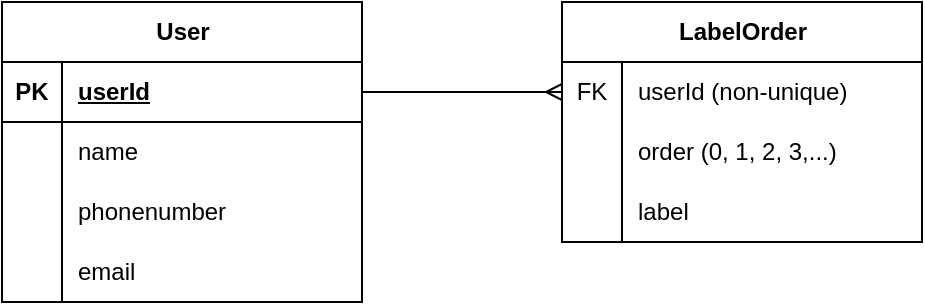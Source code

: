 <mxfile version="22.1.4" type="github" pages="4">
  <diagram name="ERD" id="lMEs5e1A_-VOneBFKFSz">
    <mxGraphModel dx="996" dy="614" grid="0" gridSize="10" guides="1" tooltips="1" connect="1" arrows="1" fold="1" page="0" pageScale="1" pageWidth="850" pageHeight="1100" math="0" shadow="0">
      <root>
        <mxCell id="0" />
        <mxCell id="1" parent="0" />
        <mxCell id="86kL3dHlgh31OXQHPd6T-2" value="User" style="shape=table;startSize=30;container=1;collapsible=1;childLayout=tableLayout;fixedRows=1;rowLines=0;fontStyle=1;align=center;resizeLast=1;html=1;" parent="1" vertex="1">
          <mxGeometry x="160" y="170" width="180" height="150" as="geometry" />
        </mxCell>
        <mxCell id="86kL3dHlgh31OXQHPd6T-3" value="" style="shape=tableRow;horizontal=0;startSize=0;swimlaneHead=0;swimlaneBody=0;fillColor=none;collapsible=0;dropTarget=0;points=[[0,0.5],[1,0.5]];portConstraint=eastwest;top=0;left=0;right=0;bottom=1;" parent="86kL3dHlgh31OXQHPd6T-2" vertex="1">
          <mxGeometry y="30" width="180" height="30" as="geometry" />
        </mxCell>
        <mxCell id="86kL3dHlgh31OXQHPd6T-4" value="PK" style="shape=partialRectangle;connectable=0;fillColor=none;top=0;left=0;bottom=0;right=0;fontStyle=1;overflow=hidden;whiteSpace=wrap;html=1;" parent="86kL3dHlgh31OXQHPd6T-3" vertex="1">
          <mxGeometry width="30" height="30" as="geometry">
            <mxRectangle width="30" height="30" as="alternateBounds" />
          </mxGeometry>
        </mxCell>
        <mxCell id="86kL3dHlgh31OXQHPd6T-5" value="userId" style="shape=partialRectangle;connectable=0;fillColor=none;top=0;left=0;bottom=0;right=0;align=left;spacingLeft=6;fontStyle=5;overflow=hidden;whiteSpace=wrap;html=1;" parent="86kL3dHlgh31OXQHPd6T-3" vertex="1">
          <mxGeometry x="30" width="150" height="30" as="geometry">
            <mxRectangle width="150" height="30" as="alternateBounds" />
          </mxGeometry>
        </mxCell>
        <mxCell id="86kL3dHlgh31OXQHPd6T-6" value="" style="shape=tableRow;horizontal=0;startSize=0;swimlaneHead=0;swimlaneBody=0;fillColor=none;collapsible=0;dropTarget=0;points=[[0,0.5],[1,0.5]];portConstraint=eastwest;top=0;left=0;right=0;bottom=0;" parent="86kL3dHlgh31OXQHPd6T-2" vertex="1">
          <mxGeometry y="60" width="180" height="30" as="geometry" />
        </mxCell>
        <mxCell id="86kL3dHlgh31OXQHPd6T-7" value="" style="shape=partialRectangle;connectable=0;fillColor=none;top=0;left=0;bottom=0;right=0;editable=1;overflow=hidden;whiteSpace=wrap;html=1;" parent="86kL3dHlgh31OXQHPd6T-6" vertex="1">
          <mxGeometry width="30" height="30" as="geometry">
            <mxRectangle width="30" height="30" as="alternateBounds" />
          </mxGeometry>
        </mxCell>
        <mxCell id="86kL3dHlgh31OXQHPd6T-8" value="name" style="shape=partialRectangle;connectable=0;fillColor=none;top=0;left=0;bottom=0;right=0;align=left;spacingLeft=6;overflow=hidden;whiteSpace=wrap;html=1;" parent="86kL3dHlgh31OXQHPd6T-6" vertex="1">
          <mxGeometry x="30" width="150" height="30" as="geometry">
            <mxRectangle width="150" height="30" as="alternateBounds" />
          </mxGeometry>
        </mxCell>
        <mxCell id="86kL3dHlgh31OXQHPd6T-9" value="" style="shape=tableRow;horizontal=0;startSize=0;swimlaneHead=0;swimlaneBody=0;fillColor=none;collapsible=0;dropTarget=0;points=[[0,0.5],[1,0.5]];portConstraint=eastwest;top=0;left=0;right=0;bottom=0;" parent="86kL3dHlgh31OXQHPd6T-2" vertex="1">
          <mxGeometry y="90" width="180" height="30" as="geometry" />
        </mxCell>
        <mxCell id="86kL3dHlgh31OXQHPd6T-10" value="" style="shape=partialRectangle;connectable=0;fillColor=none;top=0;left=0;bottom=0;right=0;editable=1;overflow=hidden;whiteSpace=wrap;html=1;" parent="86kL3dHlgh31OXQHPd6T-9" vertex="1">
          <mxGeometry width="30" height="30" as="geometry">
            <mxRectangle width="30" height="30" as="alternateBounds" />
          </mxGeometry>
        </mxCell>
        <mxCell id="86kL3dHlgh31OXQHPd6T-11" value="phonenumber" style="shape=partialRectangle;connectable=0;fillColor=none;top=0;left=0;bottom=0;right=0;align=left;spacingLeft=6;overflow=hidden;whiteSpace=wrap;html=1;" parent="86kL3dHlgh31OXQHPd6T-9" vertex="1">
          <mxGeometry x="30" width="150" height="30" as="geometry">
            <mxRectangle width="150" height="30" as="alternateBounds" />
          </mxGeometry>
        </mxCell>
        <mxCell id="86kL3dHlgh31OXQHPd6T-12" value="" style="shape=tableRow;horizontal=0;startSize=0;swimlaneHead=0;swimlaneBody=0;fillColor=none;collapsible=0;dropTarget=0;points=[[0,0.5],[1,0.5]];portConstraint=eastwest;top=0;left=0;right=0;bottom=0;" parent="86kL3dHlgh31OXQHPd6T-2" vertex="1">
          <mxGeometry y="120" width="180" height="30" as="geometry" />
        </mxCell>
        <mxCell id="86kL3dHlgh31OXQHPd6T-13" value="" style="shape=partialRectangle;connectable=0;fillColor=none;top=0;left=0;bottom=0;right=0;editable=1;overflow=hidden;whiteSpace=wrap;html=1;" parent="86kL3dHlgh31OXQHPd6T-12" vertex="1">
          <mxGeometry width="30" height="30" as="geometry">
            <mxRectangle width="30" height="30" as="alternateBounds" />
          </mxGeometry>
        </mxCell>
        <mxCell id="86kL3dHlgh31OXQHPd6T-14" value="email" style="shape=partialRectangle;connectable=0;fillColor=none;top=0;left=0;bottom=0;right=0;align=left;spacingLeft=6;overflow=hidden;whiteSpace=wrap;html=1;" parent="86kL3dHlgh31OXQHPd6T-12" vertex="1">
          <mxGeometry x="30" width="150" height="30" as="geometry">
            <mxRectangle width="150" height="30" as="alternateBounds" />
          </mxGeometry>
        </mxCell>
        <mxCell id="86kL3dHlgh31OXQHPd6T-15" value="LabelOrder" style="shape=table;startSize=30;container=1;collapsible=1;childLayout=tableLayout;fixedRows=1;rowLines=0;fontStyle=1;align=center;resizeLast=1;html=1;" parent="1" vertex="1">
          <mxGeometry x="440" y="170" width="180" height="120" as="geometry" />
        </mxCell>
        <mxCell id="86kL3dHlgh31OXQHPd6T-19" value="" style="shape=tableRow;horizontal=0;startSize=0;swimlaneHead=0;swimlaneBody=0;fillColor=none;collapsible=0;dropTarget=0;points=[[0,0.5],[1,0.5]];portConstraint=eastwest;top=0;left=0;right=0;bottom=0;" parent="86kL3dHlgh31OXQHPd6T-15" vertex="1">
          <mxGeometry y="30" width="180" height="30" as="geometry" />
        </mxCell>
        <mxCell id="86kL3dHlgh31OXQHPd6T-20" value="FK" style="shape=partialRectangle;connectable=0;fillColor=none;top=0;left=0;bottom=0;right=0;editable=1;overflow=hidden;whiteSpace=wrap;html=1;" parent="86kL3dHlgh31OXQHPd6T-19" vertex="1">
          <mxGeometry width="30" height="30" as="geometry">
            <mxRectangle width="30" height="30" as="alternateBounds" />
          </mxGeometry>
        </mxCell>
        <mxCell id="86kL3dHlgh31OXQHPd6T-21" value="userId (non-unique)" style="shape=partialRectangle;connectable=0;fillColor=none;top=0;left=0;bottom=0;right=0;align=left;spacingLeft=6;overflow=hidden;whiteSpace=wrap;html=1;" parent="86kL3dHlgh31OXQHPd6T-19" vertex="1">
          <mxGeometry x="30" width="150" height="30" as="geometry">
            <mxRectangle width="150" height="30" as="alternateBounds" />
          </mxGeometry>
        </mxCell>
        <mxCell id="86kL3dHlgh31OXQHPd6T-22" value="" style="shape=tableRow;horizontal=0;startSize=0;swimlaneHead=0;swimlaneBody=0;fillColor=none;collapsible=0;dropTarget=0;points=[[0,0.5],[1,0.5]];portConstraint=eastwest;top=0;left=0;right=0;bottom=0;" parent="86kL3dHlgh31OXQHPd6T-15" vertex="1">
          <mxGeometry y="60" width="180" height="30" as="geometry" />
        </mxCell>
        <mxCell id="86kL3dHlgh31OXQHPd6T-23" value="" style="shape=partialRectangle;connectable=0;fillColor=none;top=0;left=0;bottom=0;right=0;editable=1;overflow=hidden;whiteSpace=wrap;html=1;" parent="86kL3dHlgh31OXQHPd6T-22" vertex="1">
          <mxGeometry width="30" height="30" as="geometry">
            <mxRectangle width="30" height="30" as="alternateBounds" />
          </mxGeometry>
        </mxCell>
        <mxCell id="86kL3dHlgh31OXQHPd6T-24" value="order (0, 1, 2, 3,...)" style="shape=partialRectangle;connectable=0;fillColor=none;top=0;left=0;bottom=0;right=0;align=left;spacingLeft=6;overflow=hidden;whiteSpace=wrap;html=1;" parent="86kL3dHlgh31OXQHPd6T-22" vertex="1">
          <mxGeometry x="30" width="150" height="30" as="geometry">
            <mxRectangle width="150" height="30" as="alternateBounds" />
          </mxGeometry>
        </mxCell>
        <mxCell id="86kL3dHlgh31OXQHPd6T-25" value="" style="shape=tableRow;horizontal=0;startSize=0;swimlaneHead=0;swimlaneBody=0;fillColor=none;collapsible=0;dropTarget=0;points=[[0,0.5],[1,0.5]];portConstraint=eastwest;top=0;left=0;right=0;bottom=0;" parent="86kL3dHlgh31OXQHPd6T-15" vertex="1">
          <mxGeometry y="90" width="180" height="30" as="geometry" />
        </mxCell>
        <mxCell id="86kL3dHlgh31OXQHPd6T-26" value="" style="shape=partialRectangle;connectable=0;fillColor=none;top=0;left=0;bottom=0;right=0;editable=1;overflow=hidden;whiteSpace=wrap;html=1;" parent="86kL3dHlgh31OXQHPd6T-25" vertex="1">
          <mxGeometry width="30" height="30" as="geometry">
            <mxRectangle width="30" height="30" as="alternateBounds" />
          </mxGeometry>
        </mxCell>
        <mxCell id="86kL3dHlgh31OXQHPd6T-27" value="label" style="shape=partialRectangle;connectable=0;fillColor=none;top=0;left=0;bottom=0;right=0;align=left;spacingLeft=6;overflow=hidden;whiteSpace=wrap;html=1;" parent="86kL3dHlgh31OXQHPd6T-25" vertex="1">
          <mxGeometry x="30" width="150" height="30" as="geometry">
            <mxRectangle width="150" height="30" as="alternateBounds" />
          </mxGeometry>
        </mxCell>
        <mxCell id="86kL3dHlgh31OXQHPd6T-33" value="" style="edgeStyle=entityRelationEdgeStyle;fontSize=12;html=1;endArrow=ERmany;rounded=0;exitX=1;exitY=0.5;exitDx=0;exitDy=0;entryX=0;entryY=0.5;entryDx=0;entryDy=0;" parent="1" source="86kL3dHlgh31OXQHPd6T-3" target="86kL3dHlgh31OXQHPd6T-19" edge="1">
          <mxGeometry width="100" height="100" relative="1" as="geometry">
            <mxPoint x="190" y="110" as="sourcePoint" />
            <mxPoint x="420" y="165" as="targetPoint" />
          </mxGeometry>
        </mxCell>
      </root>
    </mxGraphModel>
  </diagram>
  <diagram id="L5UDp4rwYnVXYb-ExI24" name="Mobile App Features Flow">
    <mxGraphModel dx="1796" dy="614" grid="0" gridSize="10" guides="1" tooltips="1" connect="1" arrows="1" fold="1" page="0" pageScale="1" pageWidth="850" pageHeight="1100" math="0" shadow="0">
      <root>
        <mxCell id="0" />
        <mxCell id="1" parent="0" />
        <mxCell id="Fh4GGejoJeYBjuRcW_qC-19" style="edgeStyle=orthogonalEdgeStyle;rounded=0;orthogonalLoop=1;jettySize=auto;html=1;entryX=0.25;entryY=1;entryDx=0;entryDy=0;" parent="1" source="Fh4GGejoJeYBjuRcW_qC-7" target="Fh4GGejoJeYBjuRcW_qC-12" edge="1">
          <mxGeometry relative="1" as="geometry" />
        </mxCell>
        <mxCell id="Fh4GGejoJeYBjuRcW_qC-7" value="Mobile Appication Features" style="swimlane;fontStyle=0;childLayout=stackLayout;horizontal=1;startSize=30;horizontalStack=0;resizeParent=1;resizeParentMax=0;resizeLast=0;collapsible=1;marginBottom=0;whiteSpace=wrap;html=1;" parent="1" vertex="1">
          <mxGeometry x="20" y="290" width="300" height="150" as="geometry" />
        </mxCell>
        <mxCell id="Fh4GGejoJeYBjuRcW_qC-8" value="Hiển thị video từ camera Esp32 trên ứng dụng" style="text;strokeColor=none;fillColor=none;align=left;verticalAlign=middle;spacingLeft=4;spacingRight=4;overflow=hidden;points=[[0,0.5],[1,0.5]];portConstraint=eastwest;rotatable=0;whiteSpace=wrap;html=1;" parent="Fh4GGejoJeYBjuRcW_qC-7" vertex="1">
          <mxGeometry y="30" width="300" height="30" as="geometry" />
        </mxCell>
        <mxCell id="Fh4GGejoJeYBjuRcW_qC-9" value="Điều chỉnh góc quay của camera thông qua động cơ" style="text;strokeColor=none;fillColor=none;align=left;verticalAlign=middle;spacingLeft=4;spacingRight=4;overflow=hidden;points=[[0,0.5],[1,0.5]];portConstraint=eastwest;rotatable=0;whiteSpace=wrap;html=1;" parent="Fh4GGejoJeYBjuRcW_qC-7" vertex="1">
          <mxGeometry y="60" width="300" height="30" as="geometry" />
        </mxCell>
        <mxCell id="Fh4GGejoJeYBjuRcW_qC-10" value="Hiển thị tên hành động vừa nhận diện." style="text;strokeColor=none;fillColor=none;align=left;verticalAlign=middle;spacingLeft=4;spacingRight=4;overflow=hidden;points=[[0,0.5],[1,0.5]];portConstraint=eastwest;rotatable=0;whiteSpace=wrap;html=1;" parent="Fh4GGejoJeYBjuRcW_qC-7" vertex="1">
          <mxGeometry y="90" width="300" height="30" as="geometry" />
        </mxCell>
        <mxCell id="Fh4GGejoJeYBjuRcW_qC-11" value="Người dùng có thể thay đổi tính năng của hành động." style="text;strokeColor=none;fillColor=none;align=left;verticalAlign=middle;spacingLeft=4;spacingRight=4;overflow=hidden;points=[[0,0.5],[1,0.5]];portConstraint=eastwest;rotatable=0;whiteSpace=wrap;html=1;" parent="Fh4GGejoJeYBjuRcW_qC-7" vertex="1">
          <mxGeometry y="120" width="300" height="30" as="geometry" />
        </mxCell>
        <mxCell id="Fh4GGejoJeYBjuRcW_qC-26" style="edgeStyle=orthogonalEdgeStyle;rounded=0;orthogonalLoop=1;jettySize=auto;html=1;exitX=1;exitY=0.5;exitDx=0;exitDy=0;" parent="1" source="Fh4GGejoJeYBjuRcW_qC-12" target="Fh4GGejoJeYBjuRcW_qC-24" edge="1">
          <mxGeometry relative="1" as="geometry">
            <Array as="points">
              <mxPoint x="-10" y="130" />
              <mxPoint x="-10" y="130" />
            </Array>
          </mxGeometry>
        </mxCell>
        <mxCell id="Fh4GGejoJeYBjuRcW_qC-12" value="Esp32" style="rounded=0;whiteSpace=wrap;html=1;" parent="1" vertex="1">
          <mxGeometry x="-260" y="100" width="120" height="60" as="geometry" />
        </mxCell>
        <mxCell id="Fh4GGejoJeYBjuRcW_qC-15" style="edgeStyle=orthogonalEdgeStyle;rounded=0;orthogonalLoop=1;jettySize=auto;html=1;entryX=0.5;entryY=1;entryDx=0;entryDy=0;" parent="1" source="Fh4GGejoJeYBjuRcW_qC-8" target="Fh4GGejoJeYBjuRcW_qC-12" edge="1">
          <mxGeometry relative="1" as="geometry" />
        </mxCell>
        <mxCell id="Fh4GGejoJeYBjuRcW_qC-16" value="Hiển thị video từ camera" style="text;html=1;strokeColor=none;fillColor=none;align=center;verticalAlign=middle;whiteSpace=wrap;rounded=0;" parent="1" vertex="1">
          <mxGeometry x="-130" y="310" width="150" height="30" as="geometry" />
        </mxCell>
        <mxCell id="Fh4GGejoJeYBjuRcW_qC-17" value="Lý do: để người sử dụng có thể kiểm tra được vị trí bản thân đứng đã phù hợp hay chưa" style="ellipse;whiteSpace=wrap;html=1;" parent="1" vertex="1">
          <mxGeometry x="-470" y="360" width="210" height="140" as="geometry" />
        </mxCell>
        <mxCell id="Fh4GGejoJeYBjuRcW_qC-18" style="edgeStyle=orthogonalEdgeStyle;rounded=0;orthogonalLoop=1;jettySize=auto;html=1;entryX=0.5;entryY=0;entryDx=0;entryDy=0;" parent="1" source="Fh4GGejoJeYBjuRcW_qC-8" target="Fh4GGejoJeYBjuRcW_qC-17" edge="1">
          <mxGeometry relative="1" as="geometry" />
        </mxCell>
        <mxCell id="Fh4GGejoJeYBjuRcW_qC-20" value="Điều chỉnh góc quay" style="text;html=1;strokeColor=none;fillColor=none;align=center;verticalAlign=middle;whiteSpace=wrap;rounded=0;" parent="1" vertex="1">
          <mxGeometry x="-130" y="360" width="150" height="30" as="geometry" />
        </mxCell>
        <mxCell id="Fh4GGejoJeYBjuRcW_qC-22" value="Lý do: Khi người sử dụng cảm thấy vị trí của mình vẫn chưa phù hợp, thay vì thay đổi vị trí của bản thân thì có thể thay đổi góc độ của camera để phù hợp hơn" style="ellipse;whiteSpace=wrap;html=1;" parent="1" vertex="1">
          <mxGeometry x="-290" y="480" width="260" height="170" as="geometry" />
        </mxCell>
        <mxCell id="Fh4GGejoJeYBjuRcW_qC-23" style="edgeStyle=orthogonalEdgeStyle;rounded=0;orthogonalLoop=1;jettySize=auto;html=1;exitX=0;exitY=0.5;exitDx=0;exitDy=0;entryX=0.5;entryY=0;entryDx=0;entryDy=0;" parent="1" source="Fh4GGejoJeYBjuRcW_qC-9" target="Fh4GGejoJeYBjuRcW_qC-22" edge="1">
          <mxGeometry relative="1" as="geometry" />
        </mxCell>
        <mxCell id="Fh4GGejoJeYBjuRcW_qC-24" value="Server&lt;br&gt;(Nhận diện hành động)" style="rounded=0;whiteSpace=wrap;html=1;" parent="1" vertex="1">
          <mxGeometry x="45" y="100" width="250" height="110" as="geometry" />
        </mxCell>
        <mxCell id="Fh4GGejoJeYBjuRcW_qC-25" value="data" style="shape=cylinder3;whiteSpace=wrap;html=1;boundedLbl=1;backgroundOutline=1;size=15;" parent="1" vertex="1">
          <mxGeometry x="240" y="110" width="45" height="60" as="geometry" />
        </mxCell>
        <mxCell id="Fh4GGejoJeYBjuRcW_qC-27" style="edgeStyle=orthogonalEdgeStyle;rounded=0;orthogonalLoop=1;jettySize=auto;html=1;entryX=1;entryY=0.25;entryDx=0;entryDy=0;" parent="1" source="Fh4GGejoJeYBjuRcW_qC-10" target="Fh4GGejoJeYBjuRcW_qC-24" edge="1">
          <mxGeometry relative="1" as="geometry">
            <Array as="points">
              <mxPoint x="360" y="395" />
              <mxPoint x="360" y="127" />
            </Array>
          </mxGeometry>
        </mxCell>
        <mxCell id="Fh4GGejoJeYBjuRcW_qC-28" value="Nhận nhãn đã được hệ thống nhận diện" style="text;html=1;strokeColor=none;fillColor=none;align=center;verticalAlign=middle;whiteSpace=wrap;rounded=0;" parent="1" vertex="1">
          <mxGeometry x="360" y="180" width="150" height="30" as="geometry" />
        </mxCell>
        <mxCell id="Fh4GGejoJeYBjuRcW_qC-29" style="edgeStyle=orthogonalEdgeStyle;rounded=0;orthogonalLoop=1;jettySize=auto;html=1;entryX=1;entryY=0.5;entryDx=0;entryDy=0;entryPerimeter=0;" parent="1" source="Fh4GGejoJeYBjuRcW_qC-11" target="Fh4GGejoJeYBjuRcW_qC-25" edge="1">
          <mxGeometry relative="1" as="geometry">
            <Array as="points">
              <mxPoint x="370" y="425" />
              <mxPoint x="370" y="140" />
            </Array>
          </mxGeometry>
        </mxCell>
        <mxCell id="Fh4GGejoJeYBjuRcW_qC-30" value="Thay đổi nhãn nhận biết các hành động với nhau" style="text;html=1;strokeColor=none;fillColor=none;align=center;verticalAlign=middle;whiteSpace=wrap;rounded=0;" parent="1" vertex="1">
          <mxGeometry x="370" y="300" width="150" height="30" as="geometry" />
        </mxCell>
      </root>
    </mxGraphModel>
  </diagram>
  <diagram id="VrgobTLVYJfGBjsMO43E" name="Flow application">
    <mxGraphModel dx="1645" dy="768" grid="1" gridSize="10" guides="1" tooltips="1" connect="1" arrows="1" fold="1" page="0" pageScale="1" pageWidth="850" pageHeight="1100" math="0" shadow="0">
      <root>
        <mxCell id="0" />
        <mxCell id="1" parent="0" />
        <mxCell id="a7vQmODgoS0YRXL1s6T2-16" value="" style="group;align=left;" vertex="1" connectable="0" parent="1">
          <mxGeometry x="-280" y="120" width="310" height="180" as="geometry" />
        </mxCell>
        <mxCell id="a7vQmODgoS0YRXL1s6T2-14" value="" style="rounded=0;whiteSpace=wrap;html=1;" vertex="1" parent="a7vQmODgoS0YRXL1s6T2-16">
          <mxGeometry y="30" width="280" height="150" as="geometry" />
        </mxCell>
        <mxCell id="a7vQmODgoS0YRXL1s6T2-15" value="Vi điều khiển" style="rounded=0;whiteSpace=wrap;html=1;" vertex="1" parent="a7vQmODgoS0YRXL1s6T2-16">
          <mxGeometry width="142.083" height="50" as="geometry" />
        </mxCell>
        <mxCell id="a7vQmODgoS0YRXL1s6T2-25" value="Quay cử động của người" style="rounded=0;whiteSpace=wrap;html=1;" vertex="1" parent="a7vQmODgoS0YRXL1s6T2-16">
          <mxGeometry x="155" y="75" width="115" height="60" as="geometry" />
        </mxCell>
        <mxCell id="a7vQmODgoS0YRXL1s6T2-26" value="Thay đổi góc độ camera thông qua động cơ" style="rounded=0;whiteSpace=wrap;html=1;" vertex="1" parent="a7vQmODgoS0YRXL1s6T2-16">
          <mxGeometry x="12.917" y="75" width="116.25" height="60" as="geometry" />
        </mxCell>
        <mxCell id="a7vQmODgoS0YRXL1s6T2-17" value="" style="group" vertex="1" connectable="0" parent="1">
          <mxGeometry x="120" y="220" width="540" height="300" as="geometry" />
        </mxCell>
        <mxCell id="a7vQmODgoS0YRXL1s6T2-18" value="" style="rounded=0;whiteSpace=wrap;html=1;" vertex="1" parent="a7vQmODgoS0YRXL1s6T2-17">
          <mxGeometry y="50" width="400" height="250" as="geometry" />
        </mxCell>
        <mxCell id="kC6aO7tEve5d9k2F0OwN-14" style="edgeStyle=orthogonalEdgeStyle;rounded=0;orthogonalLoop=1;jettySize=auto;html=1;exitX=0.5;exitY=1;exitDx=0;exitDy=0;entryX=0.5;entryY=0;entryDx=0;entryDy=0;" edge="1" parent="a7vQmODgoS0YRXL1s6T2-17" source="a7vQmODgoS0YRXL1s6T2-19" target="OYDhkcO9sHFflH4jiFGf-1">
          <mxGeometry relative="1" as="geometry" />
        </mxCell>
        <mxCell id="a7vQmODgoS0YRXL1s6T2-19" value="Server" style="rounded=0;whiteSpace=wrap;html=1;" vertex="1" parent="a7vQmODgoS0YRXL1s6T2-17">
          <mxGeometry width="220" height="83.333" as="geometry" />
        </mxCell>
        <mxCell id="OYDhkcO9sHFflH4jiFGf-4" style="edgeStyle=orthogonalEdgeStyle;rounded=0;orthogonalLoop=1;jettySize=auto;html=1;exitX=0.5;exitY=1;exitDx=0;exitDy=0;entryX=0.5;entryY=0;entryDx=0;entryDy=0;" edge="1" parent="a7vQmODgoS0YRXL1s6T2-17" source="OYDhkcO9sHFflH4jiFGf-1" target="OYDhkcO9sHFflH4jiFGf-2">
          <mxGeometry relative="1" as="geometry" />
        </mxCell>
        <mxCell id="OYDhkcO9sHFflH4jiFGf-1" value="Phân tích dữ liệu về chuyền động tay" style="rounded=0;whiteSpace=wrap;html=1;" vertex="1" parent="a7vQmODgoS0YRXL1s6T2-17">
          <mxGeometry x="51" y="110" width="120" height="60" as="geometry" />
        </mxCell>
        <mxCell id="kC6aO7tEve5d9k2F0OwN-12" style="edgeStyle=orthogonalEdgeStyle;rounded=0;orthogonalLoop=1;jettySize=auto;html=1;entryX=0;entryY=0.5;entryDx=0;entryDy=0;" edge="1" parent="a7vQmODgoS0YRXL1s6T2-17" source="OYDhkcO9sHFflH4jiFGf-2" target="OYDhkcO9sHFflH4jiFGf-3">
          <mxGeometry relative="1" as="geometry">
            <mxPoint x="250" y="230" as="targetPoint" />
          </mxGeometry>
        </mxCell>
        <mxCell id="OYDhkcO9sHFflH4jiFGf-2" value="Xác định cử chỉ tay" style="rounded=0;whiteSpace=wrap;html=1;" vertex="1" parent="a7vQmODgoS0YRXL1s6T2-17">
          <mxGeometry x="51" y="200" width="120" height="60" as="geometry" />
        </mxCell>
        <mxCell id="OYDhkcO9sHFflH4jiFGf-3" value="Xác nhận lệnh điều khiển tương ứng" style="rounded=0;whiteSpace=wrap;html=1;" vertex="1" parent="a7vQmODgoS0YRXL1s6T2-17">
          <mxGeometry x="250" y="110" width="120" height="150" as="geometry" />
        </mxCell>
        <mxCell id="kC6aO7tEve5d9k2F0OwN-16" value="Mảng tính năng các hành động" style="rounded=0;whiteSpace=wrap;html=1;" vertex="1" parent="a7vQmODgoS0YRXL1s6T2-17">
          <mxGeometry x="275" y="205" width="70" height="50" as="geometry" />
        </mxCell>
        <mxCell id="a7vQmODgoS0YRXL1s6T2-20" value="" style="group" vertex="1" connectable="0" parent="1">
          <mxGeometry x="-280" y="370" width="320" height="270" as="geometry" />
        </mxCell>
        <mxCell id="a7vQmODgoS0YRXL1s6T2-21" value="" style="rounded=0;whiteSpace=wrap;html=1;" vertex="1" parent="a7vQmODgoS0YRXL1s6T2-20">
          <mxGeometry y="45" width="281.6" height="225" as="geometry" />
        </mxCell>
        <mxCell id="a7vQmODgoS0YRXL1s6T2-22" value="Mobile application" style="rounded=0;whiteSpace=wrap;html=1;" vertex="1" parent="a7vQmODgoS0YRXL1s6T2-20">
          <mxGeometry width="140.8" height="75" as="geometry" />
        </mxCell>
        <mxCell id="QhW_c4WJMgv_Kwbsom_R-2" value="Điều chỉnh góc quay của camera" style="rounded=0;whiteSpace=wrap;html=1;" vertex="1" parent="a7vQmODgoS0YRXL1s6T2-20">
          <mxGeometry x="12.8" y="90" width="115.2" height="60" as="geometry" />
        </mxCell>
        <mxCell id="QhW_c4WJMgv_Kwbsom_R-1" value="Người dùng có thể thay đổi tính năng của hành động." style="rounded=0;whiteSpace=wrap;html=1;" vertex="1" parent="a7vQmODgoS0YRXL1s6T2-20">
          <mxGeometry x="12.8" y="190" width="115.2" height="60" as="geometry" />
        </mxCell>
        <mxCell id="Y7PyBvBHvJIJX8ZfNPcy-6" value="Hiển thị tên hành động vừa nhận diện." style="rounded=0;whiteSpace=wrap;html=1;" vertex="1" parent="a7vQmODgoS0YRXL1s6T2-20">
          <mxGeometry x="153.6" y="190" width="115.2" height="60" as="geometry" />
        </mxCell>
        <mxCell id="QhW_c4WJMgv_Kwbsom_R-3" value="Hiển thị video từ camera Esp32 trên ứng dụng" style="rounded=0;whiteSpace=wrap;html=1;" vertex="1" parent="a7vQmODgoS0YRXL1s6T2-20">
          <mxGeometry x="153.6" y="90" width="115.2" height="60" as="geometry" />
        </mxCell>
        <mxCell id="a7vQmODgoS0YRXL1s6T2-23" value="database" style="shape=cylinder3;whiteSpace=wrap;html=1;boundedLbl=1;backgroundOutline=1;size=15;" vertex="1" parent="1">
          <mxGeometry x="310" y="560" width="60" height="80" as="geometry" />
        </mxCell>
        <mxCell id="a7vQmODgoS0YRXL1s6T2-24" value="Slide" style="rounded=0;whiteSpace=wrap;html=1;" vertex="1" parent="1">
          <mxGeometry x="370" y="120" width="120" height="60" as="geometry" />
        </mxCell>
        <mxCell id="voqiiZO-ORipLe6eXDfp-1" style="edgeStyle=orthogonalEdgeStyle;rounded=0;orthogonalLoop=1;jettySize=auto;html=1;entryX=0;entryY=0.5;entryDx=0;entryDy=0;" edge="1" parent="1" source="QhW_c4WJMgv_Kwbsom_R-2" target="a7vQmODgoS0YRXL1s6T2-14">
          <mxGeometry relative="1" as="geometry">
            <Array as="points">
              <mxPoint x="-300" y="490" />
              <mxPoint x="-300" y="225" />
            </Array>
          </mxGeometry>
        </mxCell>
        <mxCell id="voqiiZO-ORipLe6eXDfp-2" style="edgeStyle=orthogonalEdgeStyle;rounded=0;orthogonalLoop=1;jettySize=auto;html=1;exitX=0.491;exitY=1.064;exitDx=0;exitDy=0;entryX=0.75;entryY=0;entryDx=0;entryDy=0;exitPerimeter=0;" edge="1" parent="1" source="a7vQmODgoS0YRXL1s6T2-25" target="QhW_c4WJMgv_Kwbsom_R-3">
          <mxGeometry relative="1" as="geometry" />
        </mxCell>
        <mxCell id="voqiiZO-ORipLe6eXDfp-3" style="edgeStyle=orthogonalEdgeStyle;rounded=0;orthogonalLoop=1;jettySize=auto;html=1;exitX=0.5;exitY=1;exitDx=0;exitDy=0;entryX=0.5;entryY=1;entryDx=0;entryDy=0;entryPerimeter=0;" edge="1" parent="1" source="QhW_c4WJMgv_Kwbsom_R-1" target="a7vQmODgoS0YRXL1s6T2-23">
          <mxGeometry relative="1" as="geometry" />
        </mxCell>
        <mxCell id="kC6aO7tEve5d9k2F0OwN-2" value="Thay đổi mảng tính năng của hành động" style="edgeLabel;html=1;align=center;verticalAlign=middle;resizable=0;points=[];" vertex="1" connectable="0" parent="voqiiZO-ORipLe6eXDfp-3">
          <mxGeometry x="-0.08" y="-3" relative="1" as="geometry">
            <mxPoint y="7" as="offset" />
          </mxGeometry>
        </mxCell>
        <mxCell id="OYDhkcO9sHFflH4jiFGf-7" style="edgeStyle=orthogonalEdgeStyle;rounded=0;orthogonalLoop=1;jettySize=auto;html=1;exitX=0.5;exitY=0;exitDx=0;exitDy=0;" edge="1" parent="1" source="OYDhkcO9sHFflH4jiFGf-3" target="a7vQmODgoS0YRXL1s6T2-24">
          <mxGeometry relative="1" as="geometry">
            <Array as="points" />
          </mxGeometry>
        </mxCell>
        <mxCell id="OYDhkcO9sHFflH4jiFGf-8" value="Điều khiển" style="edgeLabel;html=1;align=center;verticalAlign=middle;resizable=0;points=[];" vertex="1" connectable="0" parent="OYDhkcO9sHFflH4jiFGf-7">
          <mxGeometry x="0.457" y="2" relative="1" as="geometry">
            <mxPoint x="2" as="offset" />
          </mxGeometry>
        </mxCell>
        <mxCell id="OYDhkcO9sHFflH4jiFGf-9" style="edgeStyle=orthogonalEdgeStyle;rounded=0;orthogonalLoop=1;jettySize=auto;html=1;entryX=0;entryY=0.5;entryDx=0;entryDy=0;" edge="1" parent="1" source="a7vQmODgoS0YRXL1s6T2-25" target="a7vQmODgoS0YRXL1s6T2-19">
          <mxGeometry relative="1" as="geometry" />
        </mxCell>
        <mxCell id="kC6aO7tEve5d9k2F0OwN-10" style="edgeStyle=orthogonalEdgeStyle;rounded=0;orthogonalLoop=1;jettySize=auto;html=1;entryX=1;entryY=0.5;entryDx=0;entryDy=0;entryPerimeter=0;exitX=0.5;exitY=1;exitDx=0;exitDy=0;" edge="1" parent="1" source="kC6aO7tEve5d9k2F0OwN-16" target="a7vQmODgoS0YRXL1s6T2-23">
          <mxGeometry relative="1" as="geometry">
            <mxPoint x="430" y="480.0" as="sourcePoint" />
          </mxGeometry>
        </mxCell>
        <mxCell id="kC6aO7tEve5d9k2F0OwN-11" value="Nhận dữ liệu" style="edgeLabel;html=1;align=center;verticalAlign=middle;resizable=0;points=[];" vertex="1" connectable="0" parent="kC6aO7tEve5d9k2F0OwN-10">
          <mxGeometry x="-0.116" y="3" relative="1" as="geometry">
            <mxPoint as="offset" />
          </mxGeometry>
        </mxCell>
        <mxCell id="kC6aO7tEve5d9k2F0OwN-17" style="edgeStyle=orthogonalEdgeStyle;rounded=0;orthogonalLoop=1;jettySize=auto;html=1;entryX=1;entryY=0.5;entryDx=0;entryDy=0;" edge="1" parent="1" source="a7vQmODgoS0YRXL1s6T2-18" target="Y7PyBvBHvJIJX8ZfNPcy-6">
          <mxGeometry relative="1" as="geometry" />
        </mxCell>
      </root>
    </mxGraphModel>
  </diagram>
  <diagram id="syDYdaDRhqQtvbaVzXfY" name="Tutorial">
    <mxGraphModel dx="1396" dy="1014" grid="1" gridSize="10" guides="1" tooltips="1" connect="1" arrows="1" fold="1" page="0" pageScale="1" pageWidth="850" pageHeight="1100" math="0" shadow="0">
      <root>
        <mxCell id="0" />
        <mxCell id="1" parent="0" />
        <mxCell id="I7ew1-pkhJOJfut6V-NH-1" value="Setup" style="rounded=0;whiteSpace=wrap;html=1;" vertex="1" parent="1">
          <mxGeometry x="-100" y="-60" width="120" height="60" as="geometry" />
        </mxCell>
      </root>
    </mxGraphModel>
  </diagram>
</mxfile>
